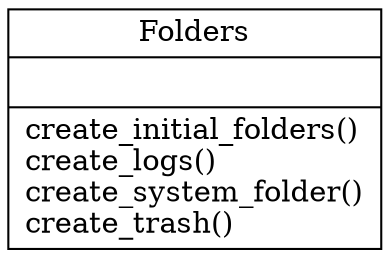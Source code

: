 digraph "classes_dot" {
rankdir=BT
charset="utf-8"
"folders.Folders" [color="black", fontcolor="black", label="{Folders|\l|create_initial_folders()\lcreate_logs()\lcreate_system_folder()\lcreate_trash()\l}", shape="record", style="solid"];
}
